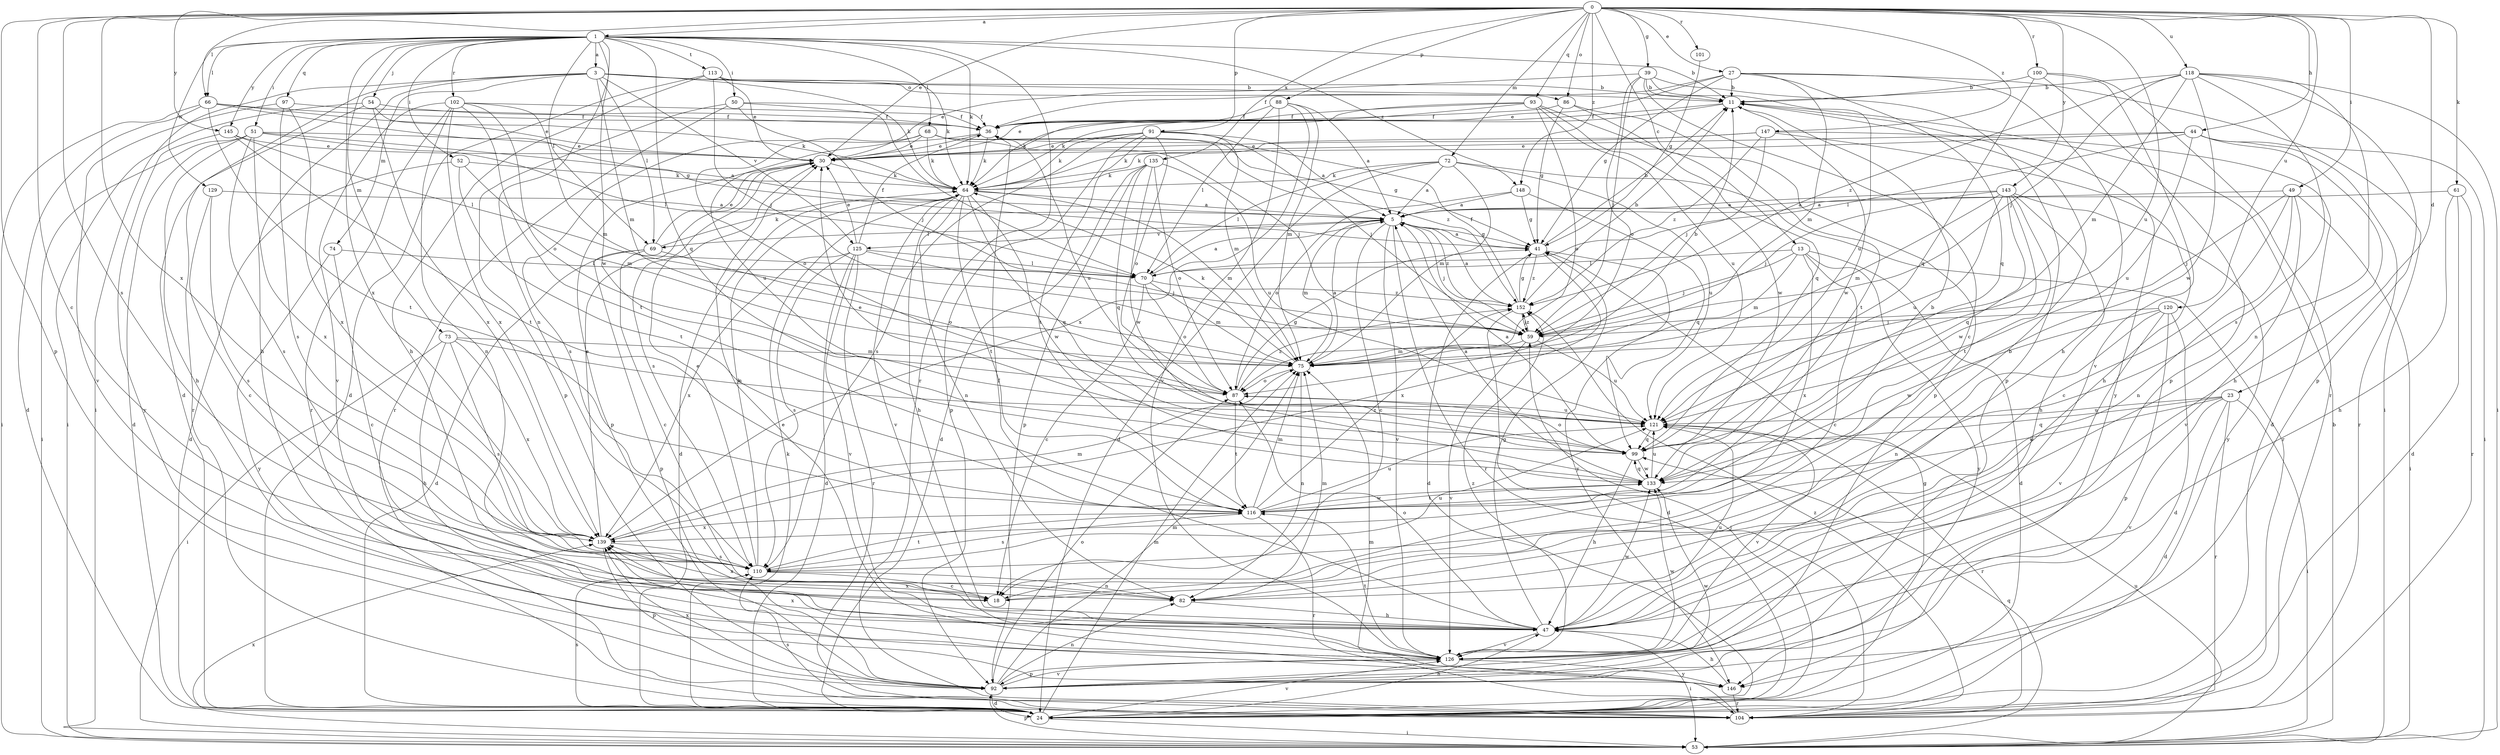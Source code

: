 strict digraph  {
0;
1;
3;
5;
11;
13;
18;
23;
24;
27;
30;
36;
39;
41;
44;
47;
49;
50;
51;
52;
53;
54;
59;
61;
64;
66;
68;
69;
70;
72;
73;
74;
75;
82;
86;
87;
88;
91;
92;
93;
97;
99;
100;
101;
102;
104;
110;
113;
116;
118;
120;
121;
125;
126;
129;
133;
135;
139;
143;
145;
146;
147;
148;
152;
0 -> 1  [label=a];
0 -> 13  [label=c];
0 -> 18  [label=c];
0 -> 23  [label=d];
0 -> 27  [label=e];
0 -> 30  [label=e];
0 -> 39  [label=g];
0 -> 44  [label=h];
0 -> 49  [label=i];
0 -> 61  [label=k];
0 -> 66  [label=l];
0 -> 72  [label=m];
0 -> 86  [label=o];
0 -> 88  [label=p];
0 -> 91  [label=p];
0 -> 92  [label=p];
0 -> 93  [label=q];
0 -> 100  [label=r];
0 -> 101  [label=r];
0 -> 110  [label=s];
0 -> 118  [label=u];
0 -> 120  [label=u];
0 -> 121  [label=u];
0 -> 135  [label=x];
0 -> 139  [label=x];
0 -> 143  [label=y];
0 -> 145  [label=y];
0 -> 147  [label=z];
0 -> 148  [label=z];
1 -> 3  [label=a];
1 -> 11  [label=b];
1 -> 50  [label=i];
1 -> 51  [label=i];
1 -> 52  [label=i];
1 -> 54  [label=j];
1 -> 64  [label=k];
1 -> 66  [label=l];
1 -> 68  [label=l];
1 -> 69  [label=l];
1 -> 73  [label=m];
1 -> 82  [label=n];
1 -> 97  [label=q];
1 -> 99  [label=q];
1 -> 102  [label=r];
1 -> 104  [label=r];
1 -> 113  [label=t];
1 -> 129  [label=w];
1 -> 133  [label=w];
1 -> 139  [label=x];
1 -> 145  [label=y];
1 -> 148  [label=z];
3 -> 11  [label=b];
3 -> 24  [label=d];
3 -> 47  [label=h];
3 -> 53  [label=i];
3 -> 64  [label=k];
3 -> 69  [label=l];
3 -> 74  [label=m];
3 -> 75  [label=m];
3 -> 86  [label=o];
3 -> 125  [label=v];
5 -> 18  [label=c];
5 -> 41  [label=g];
5 -> 59  [label=j];
5 -> 69  [label=l];
5 -> 75  [label=m];
5 -> 104  [label=r];
5 -> 125  [label=v];
5 -> 126  [label=v];
5 -> 152  [label=z];
11 -> 36  [label=f];
11 -> 64  [label=k];
11 -> 133  [label=w];
11 -> 146  [label=y];
13 -> 18  [label=c];
13 -> 24  [label=d];
13 -> 59  [label=j];
13 -> 70  [label=l];
13 -> 75  [label=m];
13 -> 139  [label=x];
13 -> 146  [label=y];
18 -> 11  [label=b];
23 -> 24  [label=d];
23 -> 53  [label=i];
23 -> 99  [label=q];
23 -> 104  [label=r];
23 -> 121  [label=u];
23 -> 126  [label=v];
23 -> 133  [label=w];
24 -> 41  [label=g];
24 -> 47  [label=h];
24 -> 53  [label=i];
24 -> 59  [label=j];
24 -> 64  [label=k];
24 -> 75  [label=m];
24 -> 110  [label=s];
24 -> 126  [label=v];
27 -> 11  [label=b];
27 -> 30  [label=e];
27 -> 36  [label=f];
27 -> 41  [label=g];
27 -> 47  [label=h];
27 -> 53  [label=i];
27 -> 75  [label=m];
27 -> 99  [label=q];
30 -> 64  [label=k];
30 -> 92  [label=p];
30 -> 110  [label=s];
36 -> 30  [label=e];
36 -> 64  [label=k];
36 -> 110  [label=s];
36 -> 121  [label=u];
39 -> 11  [label=b];
39 -> 18  [label=c];
39 -> 30  [label=e];
39 -> 59  [label=j];
39 -> 87  [label=o];
39 -> 92  [label=p];
39 -> 121  [label=u];
41 -> 5  [label=a];
41 -> 11  [label=b];
41 -> 24  [label=d];
41 -> 139  [label=x];
41 -> 146  [label=y];
41 -> 152  [label=z];
44 -> 30  [label=e];
44 -> 47  [label=h];
44 -> 53  [label=i];
44 -> 64  [label=k];
44 -> 70  [label=l];
44 -> 104  [label=r];
44 -> 121  [label=u];
47 -> 36  [label=f];
47 -> 41  [label=g];
47 -> 53  [label=i];
47 -> 87  [label=o];
47 -> 121  [label=u];
47 -> 126  [label=v];
47 -> 133  [label=w];
47 -> 139  [label=x];
49 -> 5  [label=a];
49 -> 18  [label=c];
49 -> 53  [label=i];
49 -> 59  [label=j];
49 -> 82  [label=n];
49 -> 126  [label=v];
50 -> 36  [label=f];
50 -> 59  [label=j];
50 -> 70  [label=l];
50 -> 92  [label=p];
50 -> 104  [label=r];
51 -> 5  [label=a];
51 -> 24  [label=d];
51 -> 30  [label=e];
51 -> 47  [label=h];
51 -> 53  [label=i];
51 -> 70  [label=l];
51 -> 110  [label=s];
51 -> 139  [label=x];
52 -> 24  [label=d];
52 -> 64  [label=k];
52 -> 75  [label=m];
52 -> 116  [label=t];
53 -> 11  [label=b];
53 -> 92  [label=p];
53 -> 99  [label=q];
53 -> 121  [label=u];
53 -> 139  [label=x];
54 -> 36  [label=f];
54 -> 53  [label=i];
54 -> 64  [label=k];
54 -> 104  [label=r];
54 -> 139  [label=x];
59 -> 75  [label=m];
59 -> 121  [label=u];
59 -> 126  [label=v];
59 -> 152  [label=z];
61 -> 5  [label=a];
61 -> 24  [label=d];
61 -> 47  [label=h];
61 -> 104  [label=r];
64 -> 5  [label=a];
64 -> 24  [label=d];
64 -> 47  [label=h];
64 -> 75  [label=m];
64 -> 82  [label=n];
64 -> 99  [label=q];
64 -> 116  [label=t];
64 -> 126  [label=v];
64 -> 133  [label=w];
66 -> 24  [label=d];
66 -> 30  [label=e];
66 -> 36  [label=f];
66 -> 41  [label=g];
66 -> 53  [label=i];
66 -> 116  [label=t];
68 -> 30  [label=e];
68 -> 41  [label=g];
68 -> 59  [label=j];
68 -> 64  [label=k];
68 -> 87  [label=o];
68 -> 121  [label=u];
68 -> 152  [label=z];
69 -> 18  [label=c];
69 -> 24  [label=d];
69 -> 30  [label=e];
69 -> 64  [label=k];
69 -> 87  [label=o];
69 -> 92  [label=p];
70 -> 5  [label=a];
70 -> 18  [label=c];
70 -> 75  [label=m];
70 -> 87  [label=o];
70 -> 152  [label=z];
72 -> 5  [label=a];
72 -> 24  [label=d];
72 -> 64  [label=k];
72 -> 70  [label=l];
72 -> 75  [label=m];
72 -> 104  [label=r];
72 -> 121  [label=u];
73 -> 47  [label=h];
73 -> 53  [label=i];
73 -> 75  [label=m];
73 -> 110  [label=s];
73 -> 121  [label=u];
73 -> 139  [label=x];
74 -> 18  [label=c];
74 -> 70  [label=l];
74 -> 146  [label=y];
75 -> 5  [label=a];
75 -> 11  [label=b];
75 -> 64  [label=k];
75 -> 82  [label=n];
75 -> 87  [label=o];
82 -> 47  [label=h];
82 -> 75  [label=m];
82 -> 139  [label=x];
86 -> 36  [label=f];
86 -> 41  [label=g];
86 -> 99  [label=q];
86 -> 116  [label=t];
87 -> 41  [label=g];
87 -> 116  [label=t];
87 -> 121  [label=u];
87 -> 152  [label=z];
88 -> 5  [label=a];
88 -> 36  [label=f];
88 -> 70  [label=l];
88 -> 75  [label=m];
88 -> 126  [label=v];
88 -> 139  [label=x];
91 -> 5  [label=a];
91 -> 30  [label=e];
91 -> 59  [label=j];
91 -> 64  [label=k];
91 -> 75  [label=m];
91 -> 87  [label=o];
91 -> 92  [label=p];
91 -> 110  [label=s];
91 -> 116  [label=t];
92 -> 24  [label=d];
92 -> 75  [label=m];
92 -> 82  [label=n];
92 -> 87  [label=o];
92 -> 126  [label=v];
92 -> 133  [label=w];
92 -> 139  [label=x];
93 -> 30  [label=e];
93 -> 36  [label=f];
93 -> 64  [label=k];
93 -> 87  [label=o];
93 -> 92  [label=p];
93 -> 121  [label=u];
93 -> 133  [label=w];
97 -> 36  [label=f];
97 -> 110  [label=s];
97 -> 126  [label=v];
97 -> 139  [label=x];
99 -> 5  [label=a];
99 -> 30  [label=e];
99 -> 47  [label=h];
99 -> 87  [label=o];
99 -> 133  [label=w];
100 -> 11  [label=b];
100 -> 92  [label=p];
100 -> 99  [label=q];
100 -> 104  [label=r];
100 -> 126  [label=v];
101 -> 41  [label=g];
102 -> 36  [label=f];
102 -> 75  [label=m];
102 -> 82  [label=n];
102 -> 87  [label=o];
102 -> 104  [label=r];
102 -> 116  [label=t];
102 -> 126  [label=v];
102 -> 139  [label=x];
104 -> 75  [label=m];
104 -> 110  [label=s];
104 -> 152  [label=z];
110 -> 18  [label=c];
110 -> 30  [label=e];
110 -> 64  [label=k];
110 -> 82  [label=n];
110 -> 116  [label=t];
110 -> 121  [label=u];
113 -> 11  [label=b];
113 -> 24  [label=d];
113 -> 30  [label=e];
113 -> 47  [label=h];
113 -> 59  [label=j];
113 -> 64  [label=k];
116 -> 11  [label=b];
116 -> 75  [label=m];
116 -> 104  [label=r];
116 -> 110  [label=s];
116 -> 121  [label=u];
116 -> 133  [label=w];
116 -> 139  [label=x];
116 -> 152  [label=z];
118 -> 11  [label=b];
118 -> 53  [label=i];
118 -> 59  [label=j];
118 -> 75  [label=m];
118 -> 82  [label=n];
118 -> 92  [label=p];
118 -> 110  [label=s];
118 -> 133  [label=w];
118 -> 152  [label=z];
120 -> 24  [label=d];
120 -> 59  [label=j];
120 -> 82  [label=n];
120 -> 92  [label=p];
120 -> 126  [label=v];
120 -> 133  [label=w];
121 -> 99  [label=q];
121 -> 104  [label=r];
121 -> 126  [label=v];
125 -> 24  [label=d];
125 -> 30  [label=e];
125 -> 36  [label=f];
125 -> 59  [label=j];
125 -> 70  [label=l];
125 -> 104  [label=r];
125 -> 110  [label=s];
125 -> 126  [label=v];
125 -> 139  [label=x];
126 -> 92  [label=p];
126 -> 116  [label=t];
126 -> 133  [label=w];
126 -> 139  [label=x];
126 -> 146  [label=y];
126 -> 152  [label=z];
129 -> 5  [label=a];
129 -> 18  [label=c];
129 -> 110  [label=s];
133 -> 5  [label=a];
133 -> 99  [label=q];
133 -> 116  [label=t];
133 -> 121  [label=u];
135 -> 24  [label=d];
135 -> 64  [label=k];
135 -> 87  [label=o];
135 -> 92  [label=p];
135 -> 99  [label=q];
135 -> 121  [label=u];
135 -> 133  [label=w];
139 -> 30  [label=e];
139 -> 75  [label=m];
139 -> 92  [label=p];
139 -> 110  [label=s];
143 -> 5  [label=a];
143 -> 47  [label=h];
143 -> 59  [label=j];
143 -> 75  [label=m];
143 -> 99  [label=q];
143 -> 116  [label=t];
143 -> 121  [label=u];
143 -> 133  [label=w];
143 -> 146  [label=y];
145 -> 30  [label=e];
145 -> 70  [label=l];
145 -> 116  [label=t];
145 -> 146  [label=y];
146 -> 30  [label=e];
146 -> 47  [label=h];
146 -> 104  [label=r];
147 -> 24  [label=d];
147 -> 30  [label=e];
147 -> 47  [label=h];
147 -> 59  [label=j];
147 -> 64  [label=k];
147 -> 152  [label=z];
148 -> 5  [label=a];
148 -> 41  [label=g];
148 -> 87  [label=o];
148 -> 99  [label=q];
152 -> 5  [label=a];
152 -> 11  [label=b];
152 -> 24  [label=d];
152 -> 36  [label=f];
152 -> 41  [label=g];
152 -> 59  [label=j];
}
